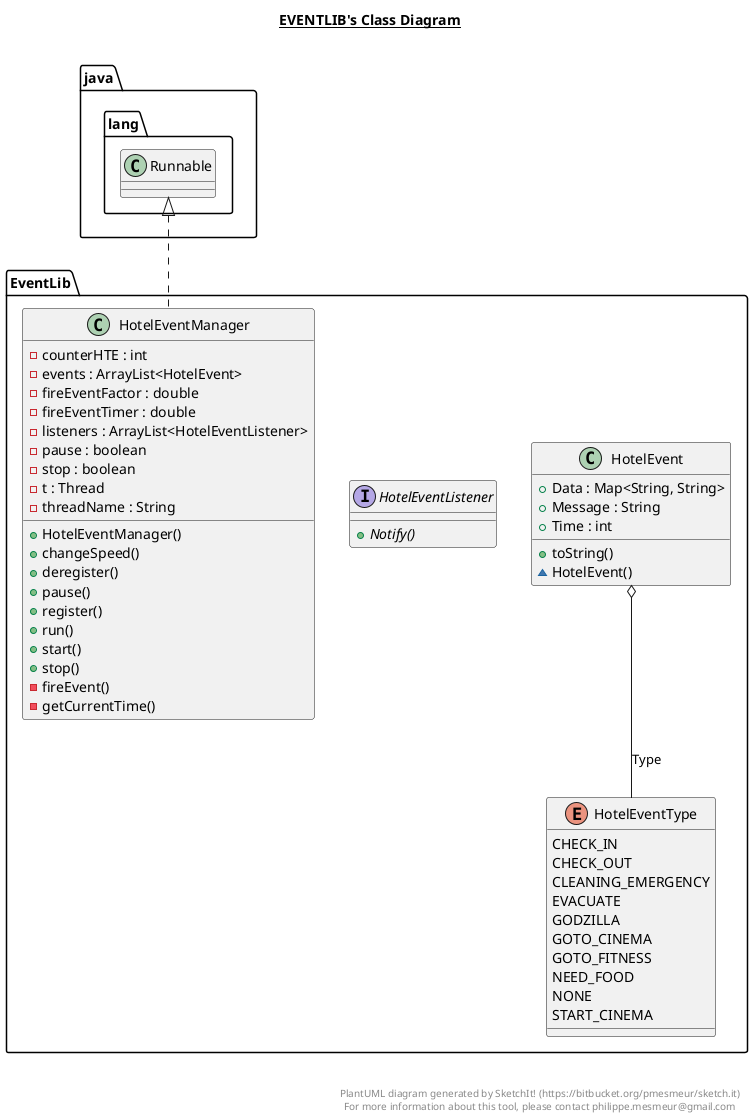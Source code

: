 @startuml

title __EVENTLIB's Class Diagram__\n

  namespace EventLib {
    class EventLib.HotelEvent {
        + Data : Map<String, String>
        + Message : String
        + Time : int
        + toString()
        ~ HotelEvent()
    }
  }
  

  namespace EventLib {
    interface EventLib.HotelEventListener {
        {abstract} + Notify()
    }
  }
  

  namespace EventLib {
    class EventLib.HotelEventManager {
        - counterHTE : int
        - events : ArrayList<HotelEvent>
        - fireEventFactor : double
        - fireEventTimer : double
        - listeners : ArrayList<HotelEventListener>
        - pause : boolean
        - stop : boolean
        - t : Thread
        - threadName : String
        + HotelEventManager()
        + changeSpeed()
        + deregister()
        + pause()
        + register()
        + run()
        + start()
        + stop()
        - fireEvent()
        - getCurrentTime()
    }
  }
  

  namespace EventLib {
    enum HotelEventType {
      CHECK_IN
      CHECK_OUT
      CLEANING_EMERGENCY
      EVACUATE
      GODZILLA
      GOTO_CINEMA
      GOTO_FITNESS
      NEED_FOOD
      NONE
      START_CINEMA
    }
  }
  

  EventLib.HotelEvent o-- EventLib.HotelEventType : Type
  EventLib.HotelEventManager .up.|> java.lang.Runnable


right footer


PlantUML diagram generated by SketchIt! (https://bitbucket.org/pmesmeur/sketch.it)
For more information about this tool, please contact philippe.mesmeur@gmail.com
endfooter

@enduml
